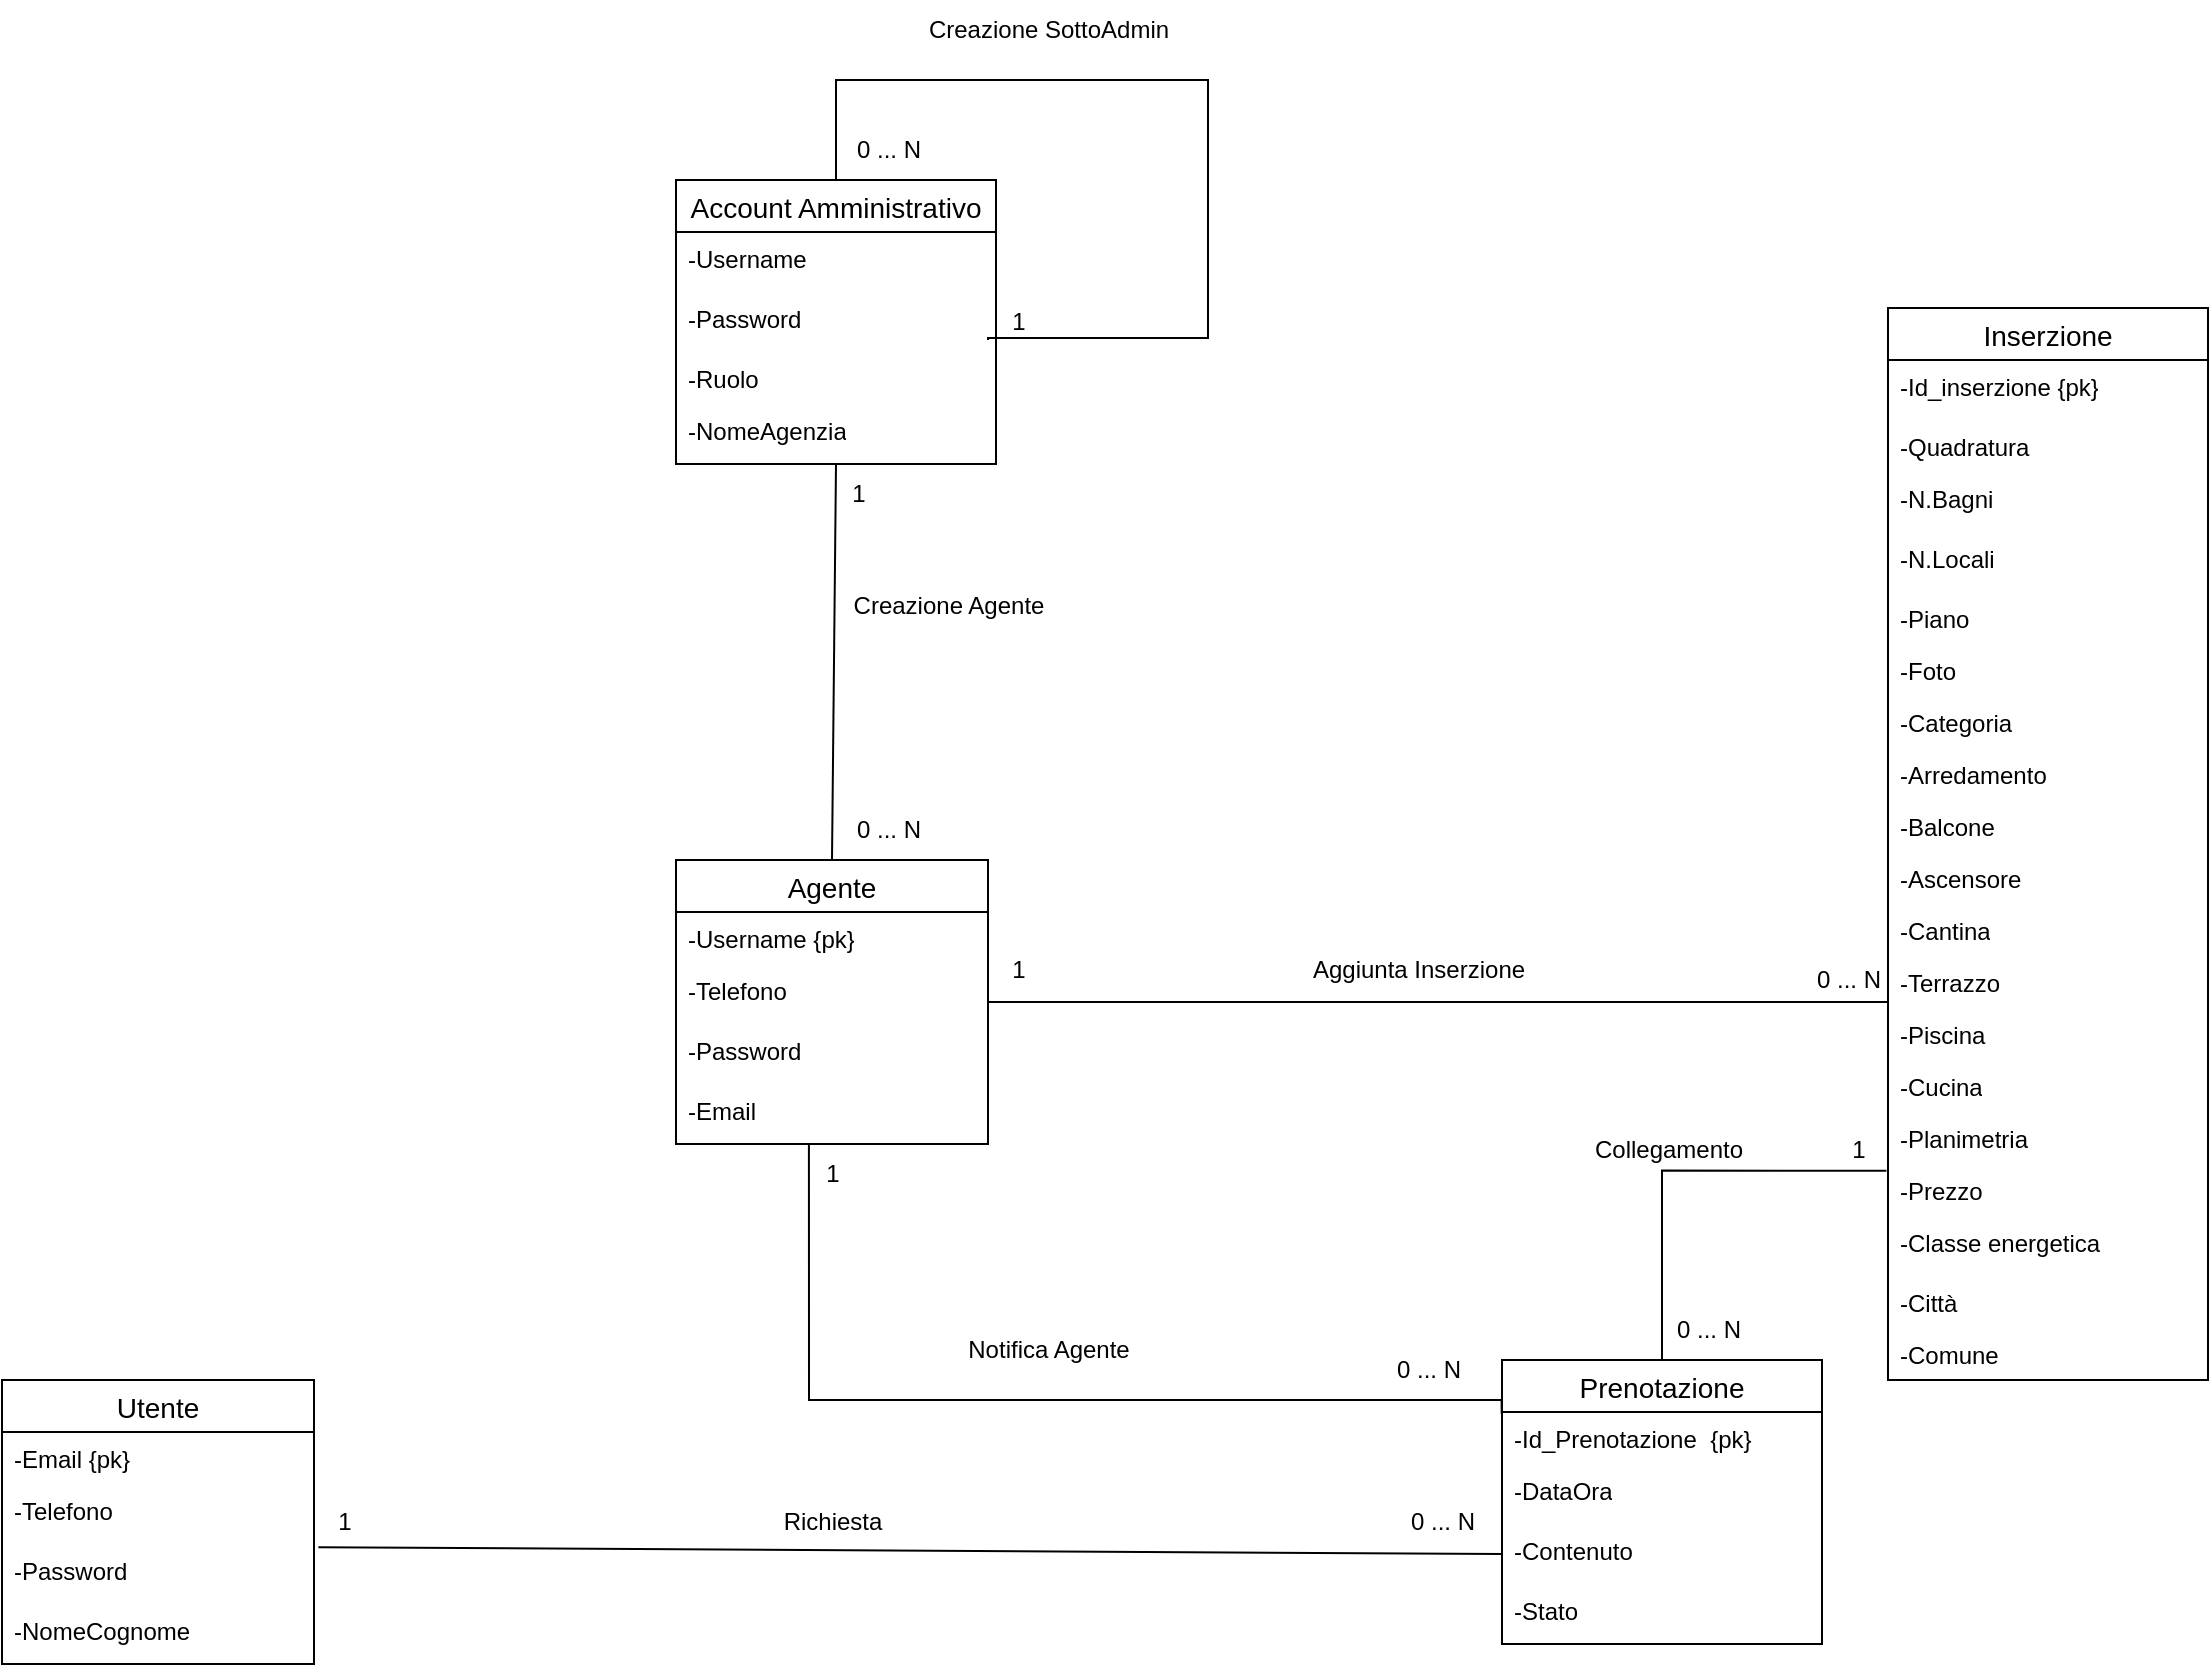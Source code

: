 <mxfile version="26.2.14">
  <diagram name="Pagina-1" id="BPBq_zT2vglnZpLCgykF">
    <mxGraphModel dx="1329" dy="533" grid="1" gridSize="10" guides="1" tooltips="1" connect="1" arrows="1" fold="1" page="1" pageScale="1" pageWidth="827" pageHeight="1169" math="0" shadow="0">
      <root>
        <mxCell id="0" />
        <mxCell id="1" parent="0" />
        <mxCell id="RD-UkPQSNxMgY-_ZoC-q-5" value="Account Amministrativo" style="swimlane;fontStyle=0;childLayout=stackLayout;horizontal=1;startSize=26;horizontalStack=0;resizeParent=1;resizeParentMax=0;resizeLast=0;collapsible=1;marginBottom=0;align=center;fontSize=14;" vertex="1" parent="1">
          <mxGeometry x="414" y="150" width="160" height="142" as="geometry" />
        </mxCell>
        <mxCell id="RD-UkPQSNxMgY-_ZoC-q-6" value="-Username" style="text;strokeColor=none;fillColor=none;spacingLeft=4;spacingRight=4;overflow=hidden;rotatable=0;points=[[0,0.5],[1,0.5]];portConstraint=eastwest;fontSize=12;whiteSpace=wrap;html=1;" vertex="1" parent="RD-UkPQSNxMgY-_ZoC-q-5">
          <mxGeometry y="26" width="160" height="30" as="geometry" />
        </mxCell>
        <mxCell id="RD-UkPQSNxMgY-_ZoC-q-7" value="-Password" style="text;strokeColor=none;fillColor=none;spacingLeft=4;spacingRight=4;overflow=hidden;rotatable=0;points=[[0,0.5],[1,0.5]];portConstraint=eastwest;fontSize=12;whiteSpace=wrap;html=1;" vertex="1" parent="RD-UkPQSNxMgY-_ZoC-q-5">
          <mxGeometry y="56" width="160" height="30" as="geometry" />
        </mxCell>
        <mxCell id="RD-UkPQSNxMgY-_ZoC-q-47" value="-Ruolo" style="text;strokeColor=none;fillColor=none;align=left;verticalAlign=top;spacingLeft=4;spacingRight=4;overflow=hidden;rotatable=0;points=[[0,0.5],[1,0.5]];portConstraint=eastwest;whiteSpace=wrap;html=1;" vertex="1" parent="RD-UkPQSNxMgY-_ZoC-q-5">
          <mxGeometry y="86" width="160" height="26" as="geometry" />
        </mxCell>
        <mxCell id="RD-UkPQSNxMgY-_ZoC-q-8" value="-NomeAgenzia" style="text;strokeColor=none;fillColor=none;spacingLeft=4;spacingRight=4;overflow=hidden;rotatable=0;points=[[0,0.5],[1,0.5]];portConstraint=eastwest;fontSize=12;whiteSpace=wrap;html=1;" vertex="1" parent="RD-UkPQSNxMgY-_ZoC-q-5">
          <mxGeometry y="112" width="160" height="30" as="geometry" />
        </mxCell>
        <mxCell id="RD-UkPQSNxMgY-_ZoC-q-27" value="" style="endArrow=none;html=1;rounded=0;exitX=0.5;exitY=0;exitDx=0;exitDy=0;entryX=0.975;entryY=0.8;entryDx=0;entryDy=0;edgeStyle=orthogonalEdgeStyle;entryPerimeter=0;" edge="1" parent="RD-UkPQSNxMgY-_ZoC-q-5" source="RD-UkPQSNxMgY-_ZoC-q-5" target="RD-UkPQSNxMgY-_ZoC-q-7">
          <mxGeometry width="50" height="50" relative="1" as="geometry">
            <mxPoint x="81.02" y="-50" as="sourcePoint" />
            <mxPoint x="-268.98" y="-50" as="targetPoint" />
            <Array as="points">
              <mxPoint x="80" y="-50" />
              <mxPoint x="266" y="-50" />
              <mxPoint x="266" y="79" />
              <mxPoint x="156" y="79" />
            </Array>
          </mxGeometry>
        </mxCell>
        <mxCell id="RD-UkPQSNxMgY-_ZoC-q-9" value="Inserzione" style="swimlane;fontStyle=0;childLayout=stackLayout;horizontal=1;startSize=26;horizontalStack=0;resizeParent=1;resizeParentMax=0;resizeLast=0;collapsible=1;marginBottom=0;align=center;fontSize=14;" vertex="1" parent="1">
          <mxGeometry x="1020" y="214" width="160" height="536" as="geometry" />
        </mxCell>
        <mxCell id="RD-UkPQSNxMgY-_ZoC-q-10" value="-Id_inserzione {pk}" style="text;strokeColor=none;fillColor=none;spacingLeft=4;spacingRight=4;overflow=hidden;rotatable=0;points=[[0,0.5],[1,0.5]];portConstraint=eastwest;fontSize=12;whiteSpace=wrap;html=1;" vertex="1" parent="RD-UkPQSNxMgY-_ZoC-q-9">
          <mxGeometry y="26" width="160" height="30" as="geometry" />
        </mxCell>
        <mxCell id="RD-UkPQSNxMgY-_ZoC-q-54" value="-Quadratura" style="text;strokeColor=none;fillColor=none;align=left;verticalAlign=top;spacingLeft=4;spacingRight=4;overflow=hidden;rotatable=0;points=[[0,0.5],[1,0.5]];portConstraint=eastwest;whiteSpace=wrap;html=1;" vertex="1" parent="RD-UkPQSNxMgY-_ZoC-q-9">
          <mxGeometry y="56" width="160" height="26" as="geometry" />
        </mxCell>
        <mxCell id="RD-UkPQSNxMgY-_ZoC-q-11" value="-N.Bagni" style="text;strokeColor=none;fillColor=none;spacingLeft=4;spacingRight=4;overflow=hidden;rotatable=0;points=[[0,0.5],[1,0.5]];portConstraint=eastwest;fontSize=12;whiteSpace=wrap;html=1;" vertex="1" parent="RD-UkPQSNxMgY-_ZoC-q-9">
          <mxGeometry y="82" width="160" height="30" as="geometry" />
        </mxCell>
        <mxCell id="RD-UkPQSNxMgY-_ZoC-q-12" value="-N.Locali" style="text;strokeColor=none;fillColor=none;spacingLeft=4;spacingRight=4;overflow=hidden;rotatable=0;points=[[0,0.5],[1,0.5]];portConstraint=eastwest;fontSize=12;whiteSpace=wrap;html=1;" vertex="1" parent="RD-UkPQSNxMgY-_ZoC-q-9">
          <mxGeometry y="112" width="160" height="30" as="geometry" />
        </mxCell>
        <mxCell id="RD-UkPQSNxMgY-_ZoC-q-55" value="-Piano" style="text;strokeColor=none;fillColor=none;align=left;verticalAlign=top;spacingLeft=4;spacingRight=4;overflow=hidden;rotatable=0;points=[[0,0.5],[1,0.5]];portConstraint=eastwest;whiteSpace=wrap;html=1;" vertex="1" parent="RD-UkPQSNxMgY-_ZoC-q-9">
          <mxGeometry y="142" width="160" height="26" as="geometry" />
        </mxCell>
        <mxCell id="RD-UkPQSNxMgY-_ZoC-q-56" value="-Foto" style="text;strokeColor=none;fillColor=none;align=left;verticalAlign=top;spacingLeft=4;spacingRight=4;overflow=hidden;rotatable=0;points=[[0,0.5],[1,0.5]];portConstraint=eastwest;whiteSpace=wrap;html=1;" vertex="1" parent="RD-UkPQSNxMgY-_ZoC-q-9">
          <mxGeometry y="168" width="160" height="26" as="geometry" />
        </mxCell>
        <mxCell id="RD-UkPQSNxMgY-_ZoC-q-57" value="-Categoria" style="text;strokeColor=none;fillColor=none;align=left;verticalAlign=top;spacingLeft=4;spacingRight=4;overflow=hidden;rotatable=0;points=[[0,0.5],[1,0.5]];portConstraint=eastwest;whiteSpace=wrap;html=1;" vertex="1" parent="RD-UkPQSNxMgY-_ZoC-q-9">
          <mxGeometry y="194" width="160" height="26" as="geometry" />
        </mxCell>
        <mxCell id="RD-UkPQSNxMgY-_ZoC-q-58" value="-Arredamento" style="text;strokeColor=none;fillColor=none;align=left;verticalAlign=top;spacingLeft=4;spacingRight=4;overflow=hidden;rotatable=0;points=[[0,0.5],[1,0.5]];portConstraint=eastwest;whiteSpace=wrap;html=1;" vertex="1" parent="RD-UkPQSNxMgY-_ZoC-q-9">
          <mxGeometry y="220" width="160" height="26" as="geometry" />
        </mxCell>
        <mxCell id="RD-UkPQSNxMgY-_ZoC-q-59" value="-Balcone" style="text;strokeColor=none;fillColor=none;align=left;verticalAlign=top;spacingLeft=4;spacingRight=4;overflow=hidden;rotatable=0;points=[[0,0.5],[1,0.5]];portConstraint=eastwest;whiteSpace=wrap;html=1;" vertex="1" parent="RD-UkPQSNxMgY-_ZoC-q-9">
          <mxGeometry y="246" width="160" height="26" as="geometry" />
        </mxCell>
        <mxCell id="RD-UkPQSNxMgY-_ZoC-q-60" value="-Ascensore" style="text;strokeColor=none;fillColor=none;align=left;verticalAlign=top;spacingLeft=4;spacingRight=4;overflow=hidden;rotatable=0;points=[[0,0.5],[1,0.5]];portConstraint=eastwest;whiteSpace=wrap;html=1;" vertex="1" parent="RD-UkPQSNxMgY-_ZoC-q-9">
          <mxGeometry y="272" width="160" height="26" as="geometry" />
        </mxCell>
        <mxCell id="RD-UkPQSNxMgY-_ZoC-q-61" value="-Cantina&lt;div&gt;&lt;br&gt;&lt;/div&gt;" style="text;strokeColor=none;fillColor=none;align=left;verticalAlign=top;spacingLeft=4;spacingRight=4;overflow=hidden;rotatable=0;points=[[0,0.5],[1,0.5]];portConstraint=eastwest;whiteSpace=wrap;html=1;" vertex="1" parent="RD-UkPQSNxMgY-_ZoC-q-9">
          <mxGeometry y="298" width="160" height="26" as="geometry" />
        </mxCell>
        <mxCell id="RD-UkPQSNxMgY-_ZoC-q-62" value="-Terrazzo" style="text;strokeColor=none;fillColor=none;align=left;verticalAlign=top;spacingLeft=4;spacingRight=4;overflow=hidden;rotatable=0;points=[[0,0.5],[1,0.5]];portConstraint=eastwest;whiteSpace=wrap;html=1;" vertex="1" parent="RD-UkPQSNxMgY-_ZoC-q-9">
          <mxGeometry y="324" width="160" height="26" as="geometry" />
        </mxCell>
        <mxCell id="RD-UkPQSNxMgY-_ZoC-q-63" value="-Piscina" style="text;strokeColor=none;fillColor=none;align=left;verticalAlign=top;spacingLeft=4;spacingRight=4;overflow=hidden;rotatable=0;points=[[0,0.5],[1,0.5]];portConstraint=eastwest;whiteSpace=wrap;html=1;" vertex="1" parent="RD-UkPQSNxMgY-_ZoC-q-9">
          <mxGeometry y="350" width="160" height="26" as="geometry" />
        </mxCell>
        <mxCell id="RD-UkPQSNxMgY-_ZoC-q-64" value="-Cucina" style="text;strokeColor=none;fillColor=none;align=left;verticalAlign=top;spacingLeft=4;spacingRight=4;overflow=hidden;rotatable=0;points=[[0,0.5],[1,0.5]];portConstraint=eastwest;whiteSpace=wrap;html=1;" vertex="1" parent="RD-UkPQSNxMgY-_ZoC-q-9">
          <mxGeometry y="376" width="160" height="26" as="geometry" />
        </mxCell>
        <mxCell id="RD-UkPQSNxMgY-_ZoC-q-65" value="-Planimetria" style="text;strokeColor=none;fillColor=none;align=left;verticalAlign=top;spacingLeft=4;spacingRight=4;overflow=hidden;rotatable=0;points=[[0,0.5],[1,0.5]];portConstraint=eastwest;whiteSpace=wrap;html=1;" vertex="1" parent="RD-UkPQSNxMgY-_ZoC-q-9">
          <mxGeometry y="402" width="160" height="26" as="geometry" />
        </mxCell>
        <mxCell id="RD-UkPQSNxMgY-_ZoC-q-66" value="-Prezzo" style="text;strokeColor=none;fillColor=none;align=left;verticalAlign=top;spacingLeft=4;spacingRight=4;overflow=hidden;rotatable=0;points=[[0,0.5],[1,0.5]];portConstraint=eastwest;whiteSpace=wrap;html=1;" vertex="1" parent="RD-UkPQSNxMgY-_ZoC-q-9">
          <mxGeometry y="428" width="160" height="26" as="geometry" />
        </mxCell>
        <mxCell id="RD-UkPQSNxMgY-_ZoC-q-67" value="-Classe energetica" style="text;strokeColor=none;fillColor=none;align=left;verticalAlign=top;spacingLeft=4;spacingRight=4;overflow=hidden;rotatable=0;points=[[0,0.5],[1,0.5]];portConstraint=eastwest;whiteSpace=wrap;html=1;" vertex="1" parent="RD-UkPQSNxMgY-_ZoC-q-9">
          <mxGeometry y="454" width="160" height="30" as="geometry" />
        </mxCell>
        <mxCell id="RD-UkPQSNxMgY-_ZoC-q-68" value="-Città" style="text;strokeColor=none;fillColor=none;align=left;verticalAlign=top;spacingLeft=4;spacingRight=4;overflow=hidden;rotatable=0;points=[[0,0.5],[1,0.5]];portConstraint=eastwest;whiteSpace=wrap;html=1;" vertex="1" parent="RD-UkPQSNxMgY-_ZoC-q-9">
          <mxGeometry y="484" width="160" height="26" as="geometry" />
        </mxCell>
        <mxCell id="RD-UkPQSNxMgY-_ZoC-q-69" value="-Comune" style="text;strokeColor=none;fillColor=none;align=left;verticalAlign=top;spacingLeft=4;spacingRight=4;overflow=hidden;rotatable=0;points=[[0,0.5],[1,0.5]];portConstraint=eastwest;whiteSpace=wrap;html=1;" vertex="1" parent="RD-UkPQSNxMgY-_ZoC-q-9">
          <mxGeometry y="510" width="160" height="26" as="geometry" />
        </mxCell>
        <mxCell id="RD-UkPQSNxMgY-_ZoC-q-13" value="Agente" style="swimlane;fontStyle=0;childLayout=stackLayout;horizontal=1;startSize=26;horizontalStack=0;resizeParent=1;resizeParentMax=0;resizeLast=0;collapsible=1;marginBottom=0;align=center;fontSize=14;" vertex="1" parent="1">
          <mxGeometry x="414" y="490" width="156" height="142" as="geometry" />
        </mxCell>
        <mxCell id="RD-UkPQSNxMgY-_ZoC-q-38" value="-Username {pk}" style="text;strokeColor=none;fillColor=none;align=left;verticalAlign=top;spacingLeft=4;spacingRight=4;overflow=hidden;rotatable=0;points=[[0,0.5],[1,0.5]];portConstraint=eastwest;whiteSpace=wrap;html=1;" vertex="1" parent="RD-UkPQSNxMgY-_ZoC-q-13">
          <mxGeometry y="26" width="156" height="26" as="geometry" />
        </mxCell>
        <mxCell id="RD-UkPQSNxMgY-_ZoC-q-15" value="-Telefono" style="text;strokeColor=none;fillColor=none;spacingLeft=4;spacingRight=4;overflow=hidden;rotatable=0;points=[[0,0.5],[1,0.5]];portConstraint=eastwest;fontSize=12;whiteSpace=wrap;html=1;" vertex="1" parent="RD-UkPQSNxMgY-_ZoC-q-13">
          <mxGeometry y="52" width="156" height="30" as="geometry" />
        </mxCell>
        <mxCell id="RD-UkPQSNxMgY-_ZoC-q-14" value="-Password" style="text;strokeColor=none;fillColor=none;spacingLeft=4;spacingRight=4;overflow=hidden;rotatable=0;points=[[0,0.5],[1,0.5]];portConstraint=eastwest;fontSize=12;whiteSpace=wrap;html=1;" vertex="1" parent="RD-UkPQSNxMgY-_ZoC-q-13">
          <mxGeometry y="82" width="156" height="30" as="geometry" />
        </mxCell>
        <mxCell id="RD-UkPQSNxMgY-_ZoC-q-16" value="-Email" style="text;strokeColor=none;fillColor=none;spacingLeft=4;spacingRight=4;overflow=hidden;rotatable=0;points=[[0,0.5],[1,0.5]];portConstraint=eastwest;fontSize=12;whiteSpace=wrap;html=1;" vertex="1" parent="RD-UkPQSNxMgY-_ZoC-q-13">
          <mxGeometry y="112" width="156" height="30" as="geometry" />
        </mxCell>
        <mxCell id="RD-UkPQSNxMgY-_ZoC-q-21" value="Prenotazione" style="swimlane;fontStyle=0;childLayout=stackLayout;horizontal=1;startSize=26;horizontalStack=0;resizeParent=1;resizeParentMax=0;resizeLast=0;collapsible=1;marginBottom=0;align=center;fontSize=14;" vertex="1" parent="1">
          <mxGeometry x="827" y="740" width="160" height="142" as="geometry" />
        </mxCell>
        <mxCell id="RD-UkPQSNxMgY-_ZoC-q-48" value="-Id_Prenotazione&amp;nbsp; {pk}" style="text;strokeColor=none;fillColor=none;align=left;verticalAlign=top;spacingLeft=4;spacingRight=4;overflow=hidden;rotatable=0;points=[[0,0.5],[1,0.5]];portConstraint=eastwest;whiteSpace=wrap;html=1;" vertex="1" parent="RD-UkPQSNxMgY-_ZoC-q-21">
          <mxGeometry y="26" width="160" height="26" as="geometry" />
        </mxCell>
        <mxCell id="RD-UkPQSNxMgY-_ZoC-q-22" value="-DataOra" style="text;strokeColor=none;fillColor=none;spacingLeft=4;spacingRight=4;overflow=hidden;rotatable=0;points=[[0,0.5],[1,0.5]];portConstraint=eastwest;fontSize=12;whiteSpace=wrap;html=1;" vertex="1" parent="RD-UkPQSNxMgY-_ZoC-q-21">
          <mxGeometry y="52" width="160" height="30" as="geometry" />
        </mxCell>
        <mxCell id="RD-UkPQSNxMgY-_ZoC-q-23" value="-Contenuto" style="text;strokeColor=none;fillColor=none;spacingLeft=4;spacingRight=4;overflow=hidden;rotatable=0;points=[[0,0.5],[1,0.5]];portConstraint=eastwest;fontSize=12;whiteSpace=wrap;html=1;" vertex="1" parent="RD-UkPQSNxMgY-_ZoC-q-21">
          <mxGeometry y="82" width="160" height="30" as="geometry" />
        </mxCell>
        <mxCell id="RD-UkPQSNxMgY-_ZoC-q-24" value="-Stato" style="text;strokeColor=none;fillColor=none;spacingLeft=4;spacingRight=4;overflow=hidden;rotatable=0;points=[[0,0.5],[1,0.5]];portConstraint=eastwest;fontSize=12;whiteSpace=wrap;html=1;" vertex="1" parent="RD-UkPQSNxMgY-_ZoC-q-21">
          <mxGeometry y="112" width="160" height="30" as="geometry" />
        </mxCell>
        <mxCell id="RD-UkPQSNxMgY-_ZoC-q-30" value="Creazione SottoAdmin" style="text;html=1;align=center;verticalAlign=middle;resizable=0;points=[];autosize=1;strokeColor=none;fillColor=none;" vertex="1" parent="1">
          <mxGeometry x="530" y="60" width="140" height="30" as="geometry" />
        </mxCell>
        <mxCell id="RD-UkPQSNxMgY-_ZoC-q-31" value="" style="endArrow=none;html=1;rounded=0;entryX=0.5;entryY=1;entryDx=0;entryDy=0;exitX=0.5;exitY=0.001;exitDx=0;exitDy=0;exitPerimeter=0;" edge="1" parent="1" source="RD-UkPQSNxMgY-_ZoC-q-13" target="RD-UkPQSNxMgY-_ZoC-q-5">
          <mxGeometry width="50" height="50" relative="1" as="geometry">
            <mxPoint x="370" y="460" as="sourcePoint" />
            <mxPoint x="420" y="410" as="targetPoint" />
          </mxGeometry>
        </mxCell>
        <mxCell id="RD-UkPQSNxMgY-_ZoC-q-32" value="Creazione Agente" style="text;html=1;align=center;verticalAlign=middle;resizable=0;points=[];autosize=1;strokeColor=none;fillColor=none;" vertex="1" parent="1">
          <mxGeometry x="490" y="348" width="120" height="30" as="geometry" />
        </mxCell>
        <mxCell id="RD-UkPQSNxMgY-_ZoC-q-33" value="1" style="text;html=1;align=center;verticalAlign=middle;resizable=0;points=[];autosize=1;strokeColor=none;fillColor=none;" vertex="1" parent="1">
          <mxGeometry x="570" y="206" width="30" height="30" as="geometry" />
        </mxCell>
        <mxCell id="RD-UkPQSNxMgY-_ZoC-q-34" value="0 ... N" style="text;html=1;align=center;verticalAlign=middle;resizable=0;points=[];autosize=1;strokeColor=none;fillColor=none;" vertex="1" parent="1">
          <mxGeometry x="490" y="120" width="60" height="30" as="geometry" />
        </mxCell>
        <mxCell id="RD-UkPQSNxMgY-_ZoC-q-35" value="1" style="text;html=1;align=center;verticalAlign=middle;resizable=0;points=[];autosize=1;strokeColor=none;fillColor=none;" vertex="1" parent="1">
          <mxGeometry x="490" y="292" width="30" height="30" as="geometry" />
        </mxCell>
        <mxCell id="RD-UkPQSNxMgY-_ZoC-q-36" value="0 ... N" style="text;html=1;align=center;verticalAlign=middle;resizable=0;points=[];autosize=1;strokeColor=none;fillColor=none;" vertex="1" parent="1">
          <mxGeometry x="490" y="460" width="60" height="30" as="geometry" />
        </mxCell>
        <mxCell id="RD-UkPQSNxMgY-_ZoC-q-39" value="Utente" style="swimlane;fontStyle=0;childLayout=stackLayout;horizontal=1;startSize=26;horizontalStack=0;resizeParent=1;resizeParentMax=0;resizeLast=0;collapsible=1;marginBottom=0;align=center;fontSize=14;" vertex="1" parent="1">
          <mxGeometry x="77" y="750" width="156" height="142" as="geometry" />
        </mxCell>
        <mxCell id="RD-UkPQSNxMgY-_ZoC-q-40" value="-Email {pk}" style="text;strokeColor=none;fillColor=none;align=left;verticalAlign=top;spacingLeft=4;spacingRight=4;overflow=hidden;rotatable=0;points=[[0,0.5],[1,0.5]];portConstraint=eastwest;whiteSpace=wrap;html=1;" vertex="1" parent="RD-UkPQSNxMgY-_ZoC-q-39">
          <mxGeometry y="26" width="156" height="26" as="geometry" />
        </mxCell>
        <mxCell id="RD-UkPQSNxMgY-_ZoC-q-41" value="-Telefono" style="text;strokeColor=none;fillColor=none;spacingLeft=4;spacingRight=4;overflow=hidden;rotatable=0;points=[[0,0.5],[1,0.5]];portConstraint=eastwest;fontSize=12;whiteSpace=wrap;html=1;" vertex="1" parent="RD-UkPQSNxMgY-_ZoC-q-39">
          <mxGeometry y="52" width="156" height="30" as="geometry" />
        </mxCell>
        <mxCell id="RD-UkPQSNxMgY-_ZoC-q-42" value="-Password" style="text;strokeColor=none;fillColor=none;spacingLeft=4;spacingRight=4;overflow=hidden;rotatable=0;points=[[0,0.5],[1,0.5]];portConstraint=eastwest;fontSize=12;whiteSpace=wrap;html=1;" vertex="1" parent="RD-UkPQSNxMgY-_ZoC-q-39">
          <mxGeometry y="82" width="156" height="30" as="geometry" />
        </mxCell>
        <mxCell id="RD-UkPQSNxMgY-_ZoC-q-43" value="-NomeCognome" style="text;strokeColor=none;fillColor=none;spacingLeft=4;spacingRight=4;overflow=hidden;rotatable=0;points=[[0,0.5],[1,0.5]];portConstraint=eastwest;fontSize=12;whiteSpace=wrap;html=1;" vertex="1" parent="RD-UkPQSNxMgY-_ZoC-q-39">
          <mxGeometry y="112" width="156" height="30" as="geometry" />
        </mxCell>
        <mxCell id="RD-UkPQSNxMgY-_ZoC-q-44" value="" style="endArrow=none;html=1;rounded=0;exitX=1.014;exitY=0.053;exitDx=0;exitDy=0;exitPerimeter=0;entryX=0;entryY=0.5;entryDx=0;entryDy=0;" edge="1" parent="1" source="RD-UkPQSNxMgY-_ZoC-q-42" target="RD-UkPQSNxMgY-_ZoC-q-23">
          <mxGeometry width="50" height="50" relative="1" as="geometry">
            <mxPoint x="370" y="810" as="sourcePoint" />
            <mxPoint x="420" y="760" as="targetPoint" />
          </mxGeometry>
        </mxCell>
        <mxCell id="RD-UkPQSNxMgY-_ZoC-q-46" value="" style="endArrow=none;html=1;rounded=0;entryX=-0.001;entryY=0.145;entryDx=0;entryDy=0;entryPerimeter=0;edgeStyle=orthogonalEdgeStyle;exitX=0.426;exitY=1.004;exitDx=0;exitDy=0;exitPerimeter=0;" edge="1" parent="1" source="RD-UkPQSNxMgY-_ZoC-q-16">
          <mxGeometry width="50" height="50" relative="1" as="geometry">
            <mxPoint x="500" y="760" as="sourcePoint" />
            <mxPoint x="826.84" y="766.82" as="targetPoint" />
            <Array as="points">
              <mxPoint x="480" y="760" />
              <mxPoint x="827" y="760" />
            </Array>
          </mxGeometry>
        </mxCell>
        <mxCell id="RD-UkPQSNxMgY-_ZoC-q-49" value="Richiesta" style="text;html=1;align=center;verticalAlign=middle;resizable=0;points=[];autosize=1;strokeColor=none;fillColor=none;" vertex="1" parent="1">
          <mxGeometry x="457" y="806" width="70" height="30" as="geometry" />
        </mxCell>
        <mxCell id="RD-UkPQSNxMgY-_ZoC-q-50" value="1" style="text;html=1;align=center;verticalAlign=middle;resizable=0;points=[];autosize=1;strokeColor=none;fillColor=none;" vertex="1" parent="1">
          <mxGeometry x="233" y="806" width="30" height="30" as="geometry" />
        </mxCell>
        <mxCell id="RD-UkPQSNxMgY-_ZoC-q-51" value="0 ... N" style="text;html=1;align=center;verticalAlign=middle;resizable=0;points=[];autosize=1;strokeColor=none;fillColor=none;" vertex="1" parent="1">
          <mxGeometry x="767" y="806" width="60" height="30" as="geometry" />
        </mxCell>
        <mxCell id="RD-UkPQSNxMgY-_ZoC-q-52" value="0 ... N" style="text;html=1;align=center;verticalAlign=middle;resizable=0;points=[];autosize=1;strokeColor=none;fillColor=none;" vertex="1" parent="1">
          <mxGeometry x="760" y="730" width="60" height="30" as="geometry" />
        </mxCell>
        <mxCell id="RD-UkPQSNxMgY-_ZoC-q-53" value="1" style="text;html=1;align=center;verticalAlign=middle;resizable=0;points=[];autosize=1;strokeColor=none;fillColor=none;" vertex="1" parent="1">
          <mxGeometry x="477" y="632" width="30" height="30" as="geometry" />
        </mxCell>
        <mxCell id="RD-UkPQSNxMgY-_ZoC-q-70" value="Aggiunta Inserzione" style="text;html=1;align=center;verticalAlign=middle;resizable=0;points=[];autosize=1;strokeColor=none;fillColor=none;" vertex="1" parent="1">
          <mxGeometry x="720" y="530" width="130" height="30" as="geometry" />
        </mxCell>
        <mxCell id="RD-UkPQSNxMgY-_ZoC-q-71" value="" style="line;strokeWidth=1;fillColor=none;align=left;verticalAlign=middle;spacingTop=-1;spacingLeft=3;spacingRight=3;rotatable=0;labelPosition=right;points=[];portConstraint=eastwest;strokeColor=inherit;" vertex="1" parent="1">
          <mxGeometry x="570" y="557" width="450" height="8" as="geometry" />
        </mxCell>
        <mxCell id="RD-UkPQSNxMgY-_ZoC-q-72" value="0 ... N" style="text;html=1;align=center;verticalAlign=middle;resizable=0;points=[];autosize=1;strokeColor=none;fillColor=none;" vertex="1" parent="1">
          <mxGeometry x="970" y="535" width="60" height="30" as="geometry" />
        </mxCell>
        <mxCell id="RD-UkPQSNxMgY-_ZoC-q-73" value="1" style="text;html=1;align=center;verticalAlign=middle;resizable=0;points=[];autosize=1;strokeColor=none;fillColor=none;" vertex="1" parent="1">
          <mxGeometry x="570" y="530" width="30" height="30" as="geometry" />
        </mxCell>
        <mxCell id="RD-UkPQSNxMgY-_ZoC-q-77" value="" style="endArrow=none;html=1;rounded=0;exitX=0.5;exitY=0;exitDx=0;exitDy=0;edgeStyle=orthogonalEdgeStyle;entryX=-0.005;entryY=1.128;entryDx=0;entryDy=0;entryPerimeter=0;" edge="1" parent="1" source="RD-UkPQSNxMgY-_ZoC-q-21" target="RD-UkPQSNxMgY-_ZoC-q-65">
          <mxGeometry width="50" height="50" relative="1" as="geometry">
            <mxPoint x="1070" y="690" as="sourcePoint" />
            <mxPoint x="1120" y="640" as="targetPoint" />
          </mxGeometry>
        </mxCell>
        <mxCell id="RD-UkPQSNxMgY-_ZoC-q-78" value="0 ... N" style="text;html=1;align=center;verticalAlign=middle;resizable=0;points=[];autosize=1;strokeColor=none;fillColor=none;" vertex="1" parent="1">
          <mxGeometry x="900" y="710" width="60" height="30" as="geometry" />
        </mxCell>
        <mxCell id="RD-UkPQSNxMgY-_ZoC-q-79" value="1" style="text;html=1;align=center;verticalAlign=middle;resizable=0;points=[];autosize=1;strokeColor=none;fillColor=none;" vertex="1" parent="1">
          <mxGeometry x="990" y="620" width="30" height="30" as="geometry" />
        </mxCell>
        <mxCell id="RD-UkPQSNxMgY-_ZoC-q-81" value="Collegamento" style="text;html=1;align=center;verticalAlign=middle;resizable=0;points=[];autosize=1;strokeColor=none;fillColor=none;" vertex="1" parent="1">
          <mxGeometry x="860" y="620" width="100" height="30" as="geometry" />
        </mxCell>
        <mxCell id="RD-UkPQSNxMgY-_ZoC-q-82" value="Notifica Agente" style="text;html=1;align=center;verticalAlign=middle;resizable=0;points=[];autosize=1;strokeColor=none;fillColor=none;" vertex="1" parent="1">
          <mxGeometry x="550" y="720" width="100" height="30" as="geometry" />
        </mxCell>
      </root>
    </mxGraphModel>
  </diagram>
</mxfile>
